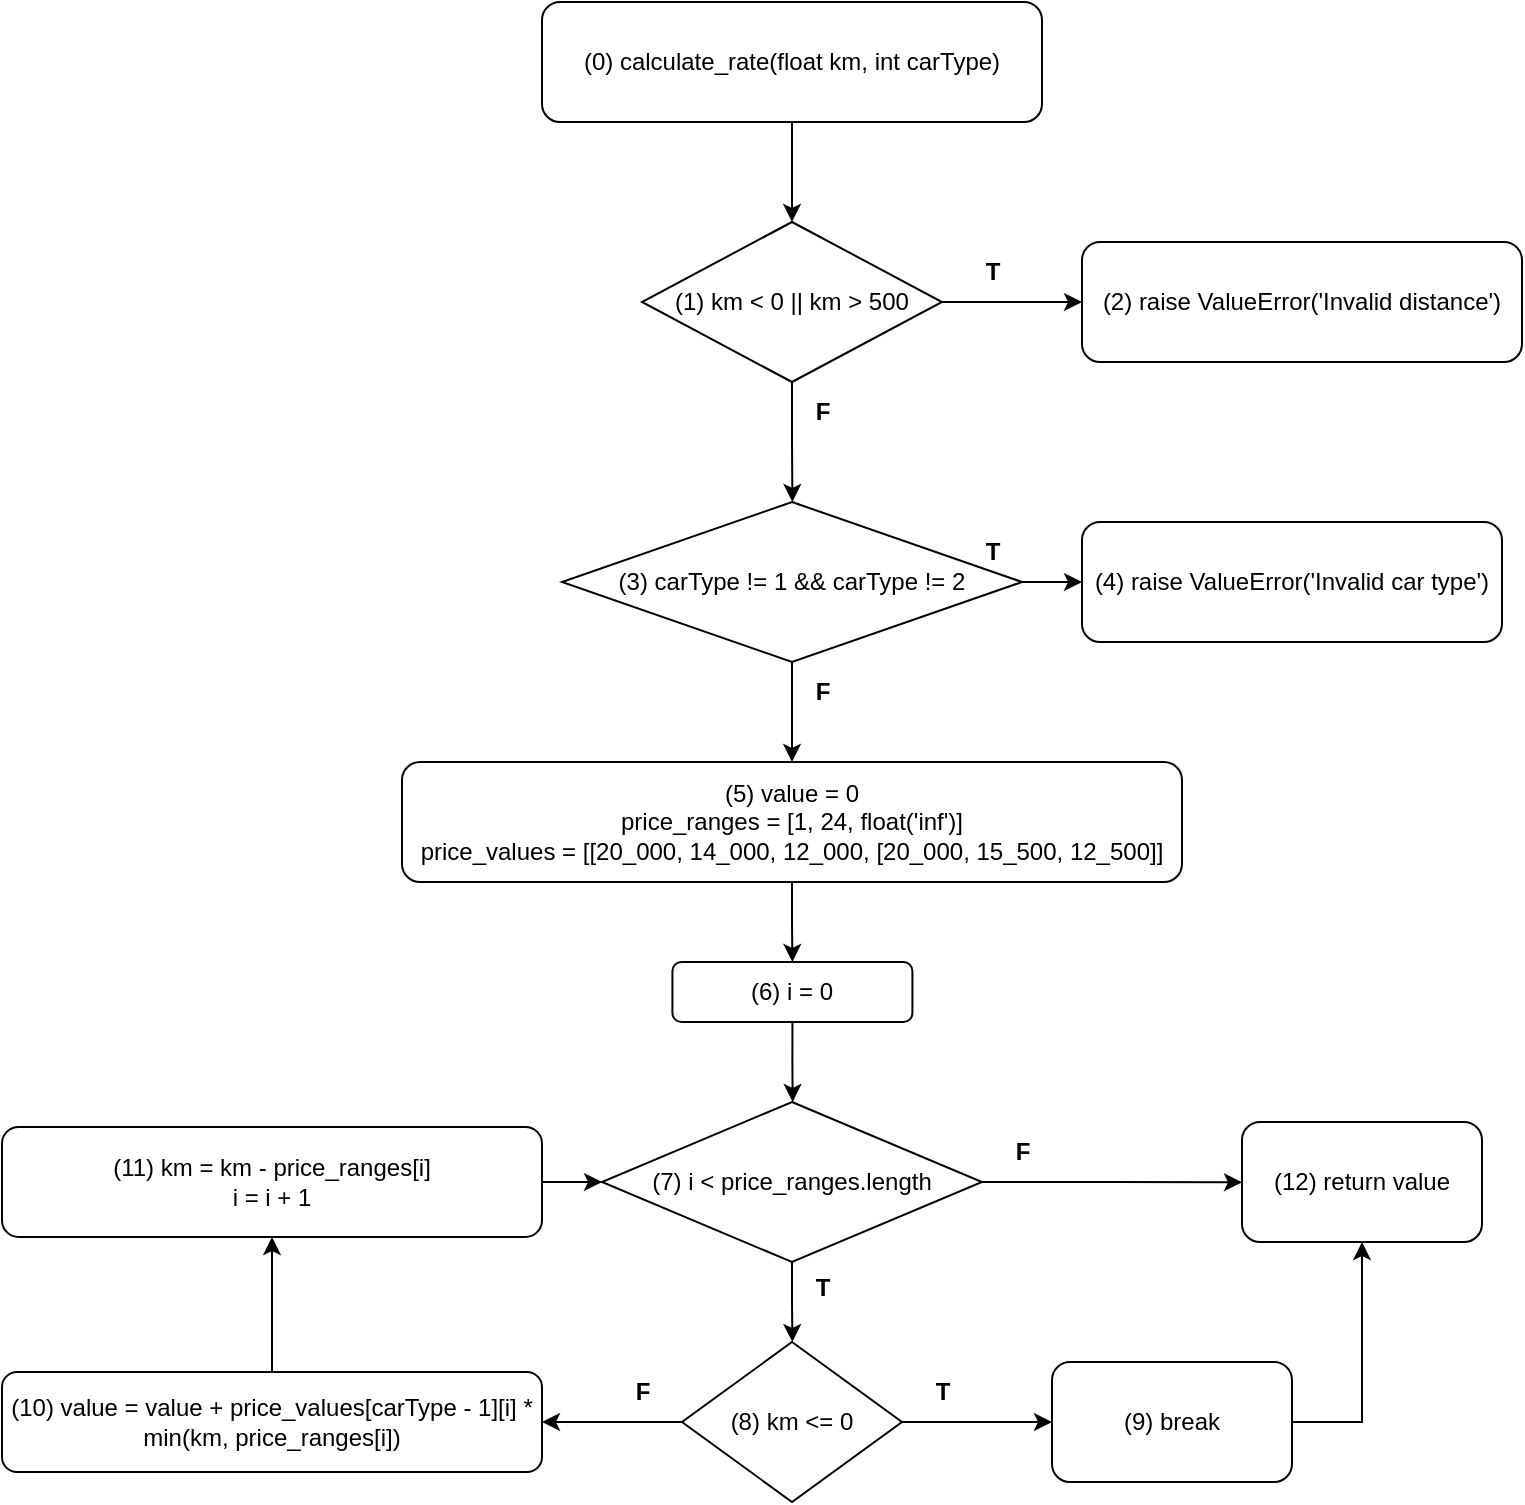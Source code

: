 <mxfile version="24.2.1" type="github">
  <diagram name="Page-1" id="zPGRw3HBfnQC19OAq6zw">
    <mxGraphModel dx="1191" dy="617" grid="1" gridSize="10" guides="1" tooltips="1" connect="1" arrows="1" fold="1" page="1" pageScale="1" pageWidth="850" pageHeight="1100" math="0" shadow="0">
      <root>
        <mxCell id="0" />
        <mxCell id="1" parent="0" />
        <mxCell id="onb37vQSFci2zJddi1So-2" style="edgeStyle=orthogonalEdgeStyle;rounded=0;orthogonalLoop=1;jettySize=auto;html=1;exitX=0.5;exitY=1;exitDx=0;exitDy=0;" parent="1" source="onb37vQSFci2zJddi1So-1" edge="1">
          <mxGeometry relative="1" as="geometry">
            <mxPoint x="425" y="130" as="targetPoint" />
          </mxGeometry>
        </mxCell>
        <mxCell id="onb37vQSFci2zJddi1So-1" value="&lt;span id=&quot;selected_text&quot;&gt;&lt;/span&gt;&lt;span id=&quot;selected_text&quot;&gt;&lt;/span&gt;&lt;span id=&quot;selected_text&quot;&gt;&lt;/span&gt;&lt;span id=&quot;selected_text&quot;&gt;&lt;/span&gt;(0) calculate_rate(float km, int carType)" style="rounded=1;whiteSpace=wrap;html=1;" parent="1" vertex="1">
          <mxGeometry x="300" y="20" width="250" height="60" as="geometry" />
        </mxCell>
        <mxCell id="onb37vQSFci2zJddi1So-4" style="edgeStyle=orthogonalEdgeStyle;rounded=0;orthogonalLoop=1;jettySize=auto;html=1;exitX=1;exitY=0.5;exitDx=0;exitDy=0;" parent="1" source="onb37vQSFci2zJddi1So-3" edge="1">
          <mxGeometry relative="1" as="geometry">
            <mxPoint x="570" y="170" as="targetPoint" />
          </mxGeometry>
        </mxCell>
        <mxCell id="onb37vQSFci2zJddi1So-7" style="edgeStyle=orthogonalEdgeStyle;rounded=0;orthogonalLoop=1;jettySize=auto;html=1;exitX=0.5;exitY=1;exitDx=0;exitDy=0;" parent="1" source="onb37vQSFci2zJddi1So-3" edge="1">
          <mxGeometry relative="1" as="geometry">
            <mxPoint x="425.207" y="270" as="targetPoint" />
          </mxGeometry>
        </mxCell>
        <mxCell id="onb37vQSFci2zJddi1So-3" value="&lt;span id=&quot;selected_text&quot;&gt;&lt;/span&gt;&lt;span id=&quot;selected_text&quot;&gt;&lt;/span&gt;(1) km &amp;lt; 0 || km &amp;gt; 500" style="rhombus;whiteSpace=wrap;html=1;" parent="1" vertex="1">
          <mxGeometry x="350" y="130" width="150" height="80" as="geometry" />
        </mxCell>
        <mxCell id="onb37vQSFci2zJddi1So-5" value="&lt;span id=&quot;selected_text&quot;&gt;&lt;/span&gt;&lt;b&gt;&lt;span id=&quot;selected_text&quot;&gt;&lt;/span&gt;T&lt;/b&gt;" style="text;html=1;align=center;verticalAlign=middle;resizable=0;points=[];autosize=1;strokeColor=none;fillColor=none;" parent="1" vertex="1">
          <mxGeometry x="510" y="140" width="30" height="30" as="geometry" />
        </mxCell>
        <mxCell id="onb37vQSFci2zJddi1So-6" value="&lt;span id=&quot;selected_text&quot;&gt;&lt;/span&gt;&lt;span id=&quot;selected_text&quot;&gt;&lt;/span&gt;(2) raise ValueError(&#39;Invalid distance&#39;)" style="rounded=1;whiteSpace=wrap;html=1;" parent="1" vertex="1">
          <mxGeometry x="570" y="140" width="220" height="60" as="geometry" />
        </mxCell>
        <mxCell id="onb37vQSFci2zJddi1So-8" value="&lt;b&gt;&lt;span id=&quot;selected_text&quot;&gt;&lt;/span&gt;F&lt;/b&gt;" style="text;html=1;align=center;verticalAlign=middle;resizable=0;points=[];autosize=1;strokeColor=none;fillColor=none;" parent="1" vertex="1">
          <mxGeometry x="425" y="210" width="30" height="30" as="geometry" />
        </mxCell>
        <mxCell id="onb37vQSFci2zJddi1So-9" style="edgeStyle=orthogonalEdgeStyle;rounded=0;orthogonalLoop=1;jettySize=auto;html=1;exitX=1;exitY=0.5;exitDx=0;exitDy=0;" parent="1" source="onb37vQSFci2zJddi1So-11" edge="1">
          <mxGeometry relative="1" as="geometry">
            <mxPoint x="570" y="310" as="targetPoint" />
          </mxGeometry>
        </mxCell>
        <mxCell id="onb37vQSFci2zJddi1So-10" style="edgeStyle=orthogonalEdgeStyle;rounded=0;orthogonalLoop=1;jettySize=auto;html=1;exitX=0.5;exitY=1;exitDx=0;exitDy=0;" parent="1" source="onb37vQSFci2zJddi1So-11" target="onb37vQSFci2zJddi1So-15" edge="1">
          <mxGeometry relative="1" as="geometry">
            <mxPoint x="425.207" y="410" as="targetPoint" />
          </mxGeometry>
        </mxCell>
        <mxCell id="onb37vQSFci2zJddi1So-11" value="&lt;span id=&quot;selected_text&quot;&gt;&lt;/span&gt;&lt;span id=&quot;selected_text&quot;&gt;&lt;/span&gt;&lt;span id=&quot;selected_text&quot;&gt;&lt;/span&gt;&lt;span id=&quot;selected_text&quot;&gt;&lt;/span&gt;(3) carType != 1 &amp;amp;&amp;amp; carType != 2" style="rhombus;whiteSpace=wrap;html=1;" parent="1" vertex="1">
          <mxGeometry x="310" y="270" width="230" height="80" as="geometry" />
        </mxCell>
        <mxCell id="onb37vQSFci2zJddi1So-12" value="&lt;span id=&quot;selected_text&quot;&gt;&lt;/span&gt;&lt;b&gt;&lt;span id=&quot;selected_text&quot;&gt;&lt;/span&gt;T&lt;/b&gt;" style="text;html=1;align=center;verticalAlign=middle;resizable=0;points=[];autosize=1;strokeColor=none;fillColor=none;" parent="1" vertex="1">
          <mxGeometry x="510" y="280" width="30" height="30" as="geometry" />
        </mxCell>
        <mxCell id="onb37vQSFci2zJddi1So-13" value="&lt;span id=&quot;selected_text&quot;&gt;&lt;/span&gt;&lt;span id=&quot;selected_text&quot;&gt;&lt;/span&gt;&lt;span id=&quot;selected_text&quot;&gt;&lt;/span&gt;&lt;span id=&quot;selected_text&quot;&gt;&lt;/span&gt;&lt;span id=&quot;selected_text&quot;&gt;&lt;/span&gt;&lt;span id=&quot;selected_text&quot;&gt;&lt;/span&gt;(4) raise ValueError(&#39;Invalid &lt;span id=&quot;selected_text&quot;&gt;&lt;/span&gt;car type&#39;)" style="rounded=1;whiteSpace=wrap;html=1;" parent="1" vertex="1">
          <mxGeometry x="570" y="280" width="210" height="60" as="geometry" />
        </mxCell>
        <mxCell id="onb37vQSFci2zJddi1So-14" value="&lt;b&gt;&lt;span id=&quot;selected_text&quot;&gt;&lt;/span&gt;F&lt;/b&gt;" style="text;html=1;align=center;verticalAlign=middle;resizable=0;points=[];autosize=1;strokeColor=none;fillColor=none;" parent="1" vertex="1">
          <mxGeometry x="425" y="350" width="30" height="30" as="geometry" />
        </mxCell>
        <mxCell id="onb37vQSFci2zJddi1So-16" style="edgeStyle=orthogonalEdgeStyle;rounded=0;orthogonalLoop=1;jettySize=auto;html=1;exitX=0.5;exitY=1;exitDx=0;exitDy=0;" parent="1" source="onb37vQSFci2zJddi1So-15" target="onb37vQSFci2zJddi1So-17" edge="1">
          <mxGeometry relative="1" as="geometry">
            <mxPoint x="425.286" y="480" as="targetPoint" />
          </mxGeometry>
        </mxCell>
        <mxCell id="onb37vQSFci2zJddi1So-15" value="&lt;span id=&quot;selected_text&quot;&gt;&lt;/span&gt;&lt;span id=&quot;selected_text&quot;&gt;&lt;/span&gt;&lt;span id=&quot;selected_text&quot;&gt;&lt;/span&gt;(5) value = 0&lt;br&gt;&lt;div&gt;price_ranges = [1, 24, float(&#39;inf&#39;)]&lt;/div&gt;&lt;div&gt;price_values = [&lt;span style=&quot;background-color: initial;&quot;&gt;[20_000, 14_000, 12_000,&amp;nbsp;&lt;/span&gt;&lt;span style=&quot;background-color: initial;&quot;&gt;[20_000, 15_500, 12_500]&lt;/span&gt;&lt;span style=&quot;background-color: initial;&quot;&gt;]&lt;/span&gt;&lt;/div&gt;&lt;span id=&quot;selected_text&quot;&gt;&lt;/span&gt;" style="rounded=1;whiteSpace=wrap;html=1;" parent="1" vertex="1">
          <mxGeometry x="230" y="400" width="390" height="60" as="geometry" />
        </mxCell>
        <mxCell id="onb37vQSFci2zJddi1So-19" style="edgeStyle=orthogonalEdgeStyle;rounded=0;orthogonalLoop=1;jettySize=auto;html=1;exitX=0.5;exitY=1;exitDx=0;exitDy=0;" parent="1" source="onb37vQSFci2zJddi1So-17" edge="1">
          <mxGeometry relative="1" as="geometry">
            <mxPoint x="425.333" y="570" as="targetPoint" />
          </mxGeometry>
        </mxCell>
        <mxCell id="onb37vQSFci2zJddi1So-17" value="&lt;span id=&quot;selected_text&quot;&gt;&lt;/span&gt;&lt;span id=&quot;selected_text&quot;&gt;&lt;/span&gt;&lt;span id=&quot;selected_text&quot;&gt;&lt;/span&gt;&lt;span id=&quot;selected_text&quot;&gt;&lt;/span&gt;(6) i = 0" style="rounded=1;whiteSpace=wrap;html=1;" parent="1" vertex="1">
          <mxGeometry x="365.21" y="500" width="120" height="30" as="geometry" />
        </mxCell>
        <mxCell id="onb37vQSFci2zJddi1So-18" style="edgeStyle=orthogonalEdgeStyle;rounded=0;orthogonalLoop=1;jettySize=auto;html=1;exitX=0.5;exitY=1;exitDx=0;exitDy=0;" parent="1" source="onb37vQSFci2zJddi1So-17" target="onb37vQSFci2zJddi1So-17" edge="1">
          <mxGeometry relative="1" as="geometry" />
        </mxCell>
        <mxCell id="onb37vQSFci2zJddi1So-22" style="edgeStyle=orthogonalEdgeStyle;rounded=0;orthogonalLoop=1;jettySize=auto;html=1;exitX=1;exitY=0.5;exitDx=0;exitDy=0;" parent="1" source="onb37vQSFci2zJddi1So-21" edge="1">
          <mxGeometry relative="1" as="geometry">
            <mxPoint x="650" y="610.167" as="targetPoint" />
          </mxGeometry>
        </mxCell>
        <mxCell id="onb37vQSFci2zJddi1So-26" style="edgeStyle=orthogonalEdgeStyle;rounded=0;orthogonalLoop=1;jettySize=auto;html=1;exitX=0.5;exitY=1;exitDx=0;exitDy=0;entryX=0.5;entryY=0;entryDx=0;entryDy=0;" parent="1" source="onb37vQSFci2zJddi1So-21" edge="1">
          <mxGeometry relative="1" as="geometry">
            <mxPoint x="425.21" y="690" as="targetPoint" />
          </mxGeometry>
        </mxCell>
        <mxCell id="onb37vQSFci2zJddi1So-21" value="&lt;span id=&quot;selected_text&quot;&gt;&lt;/span&gt;&lt;span id=&quot;selected_text&quot;&gt;&lt;/span&gt;&lt;span id=&quot;selected_text&quot;&gt;&lt;/span&gt;(7) i &amp;lt; price_ranges.length" style="rhombus;whiteSpace=wrap;html=1;" parent="1" vertex="1">
          <mxGeometry x="330" y="570" width="190" height="80" as="geometry" />
        </mxCell>
        <mxCell id="onb37vQSFci2zJddi1So-23" value="&lt;span id=&quot;selected_text&quot;&gt;&lt;/span&gt;&lt;b&gt;&lt;span id=&quot;selected_text&quot;&gt;&lt;/span&gt;F&lt;/b&gt;" style="text;html=1;align=center;verticalAlign=middle;resizable=0;points=[];autosize=1;strokeColor=none;fillColor=none;" parent="1" vertex="1">
          <mxGeometry x="525" y="580" width="30" height="30" as="geometry" />
        </mxCell>
        <mxCell id="onb37vQSFci2zJddi1So-24" value="&lt;span id=&quot;selected_text&quot;&gt;&lt;/span&gt;&lt;span id=&quot;selected_text&quot;&gt;&lt;/span&gt;&lt;span id=&quot;selected_text&quot;&gt;&lt;/span&gt;(12) return value" style="rounded=1;whiteSpace=wrap;html=1;" parent="1" vertex="1">
          <mxGeometry x="650" y="580" width="120" height="60" as="geometry" />
        </mxCell>
        <mxCell id="onb37vQSFci2zJddi1So-28" style="edgeStyle=orthogonalEdgeStyle;rounded=0;orthogonalLoop=1;jettySize=auto;html=1;exitX=1;exitY=0.5;exitDx=0;exitDy=0;entryX=0;entryY=0.5;entryDx=0;entryDy=0;" parent="1" source="onb37vQSFci2zJddi1So-27" target="onb37vQSFci2zJddi1So-30" edge="1">
          <mxGeometry relative="1" as="geometry">
            <mxPoint x="550" y="730" as="targetPoint" />
            <Array as="points" />
          </mxGeometry>
        </mxCell>
        <mxCell id="onb37vQSFci2zJddi1So-33" style="edgeStyle=orthogonalEdgeStyle;rounded=0;orthogonalLoop=1;jettySize=auto;html=1;exitX=0;exitY=0.5;exitDx=0;exitDy=0;" parent="1" source="onb37vQSFci2zJddi1So-27" target="onb37vQSFci2zJddi1So-34" edge="1">
          <mxGeometry relative="1" as="geometry">
            <mxPoint x="310" y="730.167" as="targetPoint" />
          </mxGeometry>
        </mxCell>
        <mxCell id="onb37vQSFci2zJddi1So-27" value="&lt;span id=&quot;selected_text&quot;&gt;&lt;/span&gt;&lt;span id=&quot;selected_text&quot;&gt;&lt;/span&gt;(8) km &amp;lt;= 0" style="rhombus;whiteSpace=wrap;html=1;" parent="1" vertex="1">
          <mxGeometry x="370" y="690" width="110" height="80" as="geometry" />
        </mxCell>
        <mxCell id="onb37vQSFci2zJddi1So-29" value="&lt;span id=&quot;selected_text&quot;&gt;&lt;/span&gt;&lt;span id=&quot;selected_text&quot;&gt;&lt;/span&gt;&lt;span id=&quot;selected_text&quot;&gt;&lt;/span&gt;&lt;b&gt;&lt;span id=&quot;selected_text&quot;&gt;&lt;/span&gt;T&lt;/b&gt;" style="text;html=1;align=center;verticalAlign=middle;resizable=0;points=[];autosize=1;strokeColor=none;fillColor=none;" parent="1" vertex="1">
          <mxGeometry x="485.21" y="700" width="30" height="30" as="geometry" />
        </mxCell>
        <mxCell id="onb37vQSFci2zJddi1So-32" style="edgeStyle=orthogonalEdgeStyle;rounded=0;orthogonalLoop=1;jettySize=auto;html=1;exitX=1;exitY=0.5;exitDx=0;exitDy=0;entryX=0.5;entryY=1;entryDx=0;entryDy=0;" parent="1" source="onb37vQSFci2zJddi1So-30" target="onb37vQSFci2zJddi1So-24" edge="1">
          <mxGeometry relative="1" as="geometry" />
        </mxCell>
        <mxCell id="onb37vQSFci2zJddi1So-30" value="&lt;span id=&quot;selected_text&quot;&gt;&lt;/span&gt;&lt;span id=&quot;selected_text&quot;&gt;&lt;/span&gt;(9) break" style="rounded=1;whiteSpace=wrap;html=1;" parent="1" vertex="1">
          <mxGeometry x="555" y="700" width="120" height="60" as="geometry" />
        </mxCell>
        <mxCell id="onb37vQSFci2zJddi1So-35" style="edgeStyle=orthogonalEdgeStyle;rounded=0;orthogonalLoop=1;jettySize=auto;html=1;exitX=0.5;exitY=0;exitDx=0;exitDy=0;" parent="1" source="onb37vQSFci2zJddi1So-34" target="onb37vQSFci2zJddi1So-36" edge="1">
          <mxGeometry relative="1" as="geometry">
            <mxPoint x="165.333" y="670" as="targetPoint" />
          </mxGeometry>
        </mxCell>
        <mxCell id="onb37vQSFci2zJddi1So-34" value="&lt;span id=&quot;selected_text&quot;&gt;&lt;/span&gt;&lt;span id=&quot;selected_text&quot;&gt;&lt;/span&gt;&lt;span id=&quot;selected_text&quot;&gt;&lt;/span&gt;&lt;span id=&quot;selected_text&quot;&gt;&lt;/span&gt;&lt;span id=&quot;selected_text&quot;&gt;&lt;/span&gt;(10) value = value + price_values[carType - 1][i] * min(km, price_ranges[i])" style="rounded=1;whiteSpace=wrap;html=1;" parent="1" vertex="1">
          <mxGeometry x="30" y="705" width="270" height="50" as="geometry" />
        </mxCell>
        <mxCell id="onb37vQSFci2zJddi1So-37" style="edgeStyle=orthogonalEdgeStyle;rounded=0;orthogonalLoop=1;jettySize=auto;html=1;exitX=1;exitY=0.5;exitDx=0;exitDy=0;" parent="1" source="onb37vQSFci2zJddi1So-36" target="onb37vQSFci2zJddi1So-21" edge="1">
          <mxGeometry relative="1" as="geometry" />
        </mxCell>
        <mxCell id="onb37vQSFci2zJddi1So-36" value="&lt;span id=&quot;selected_text&quot;&gt;&lt;/span&gt;&lt;span id=&quot;selected_text&quot;&gt;&lt;/span&gt;&lt;span id=&quot;selected_text&quot;&gt;&lt;/span&gt;&lt;span id=&quot;selected_text&quot;&gt;&lt;/span&gt;&lt;span id=&quot;selected_text&quot;&gt;&lt;/span&gt;&lt;span id=&quot;selected_text&quot;&gt;&lt;/span&gt;&lt;span id=&quot;selected_text&quot;&gt;&lt;/span&gt;&lt;span id=&quot;selected_text&quot;&gt;&lt;/span&gt;&lt;span id=&quot;selected_text&quot;&gt;&lt;/span&gt;&lt;span id=&quot;selected_text&quot;&gt;&lt;/span&gt;&lt;span id=&quot;selected_text&quot;&gt;&lt;/span&gt;(11)&amp;nbsp;&lt;span style=&quot;background-color: initial;&quot;&gt;km = km - price_ranges[i]&lt;/span&gt;&lt;div&gt;&lt;span style=&quot;background-color: initial;&quot;&gt;i = i + 1&lt;/span&gt;&lt;/div&gt;" style="rounded=1;whiteSpace=wrap;html=1;" parent="1" vertex="1">
          <mxGeometry x="30" y="582.5" width="270" height="55" as="geometry" />
        </mxCell>
        <mxCell id="onb37vQSFci2zJddi1So-38" value="&lt;span id=&quot;selected_text&quot;&gt;&lt;/span&gt;&lt;span id=&quot;selected_text&quot;&gt;&lt;/span&gt;&lt;span id=&quot;selected_text&quot;&gt;&lt;/span&gt;&lt;b&gt;&lt;span id=&quot;selected_text&quot;&gt;&lt;/span&gt;T&lt;/b&gt;" style="text;html=1;align=center;verticalAlign=middle;resizable=0;points=[];autosize=1;strokeColor=none;fillColor=none;" parent="1" vertex="1">
          <mxGeometry x="425" y="648" width="30" height="30" as="geometry" />
        </mxCell>
        <mxCell id="onb37vQSFci2zJddi1So-39" value="&lt;span id=&quot;selected_text&quot;&gt;&lt;/span&gt;&lt;span id=&quot;selected_text&quot;&gt;&lt;/span&gt;&lt;span id=&quot;selected_text&quot;&gt;&lt;/span&gt;&lt;b&gt;&lt;span id=&quot;selected_text&quot;&gt;&lt;/span&gt;F&lt;/b&gt;" style="text;html=1;align=center;verticalAlign=middle;resizable=0;points=[];autosize=1;strokeColor=none;fillColor=none;" parent="1" vertex="1">
          <mxGeometry x="335.21" y="700" width="30" height="30" as="geometry" />
        </mxCell>
      </root>
    </mxGraphModel>
  </diagram>
</mxfile>
